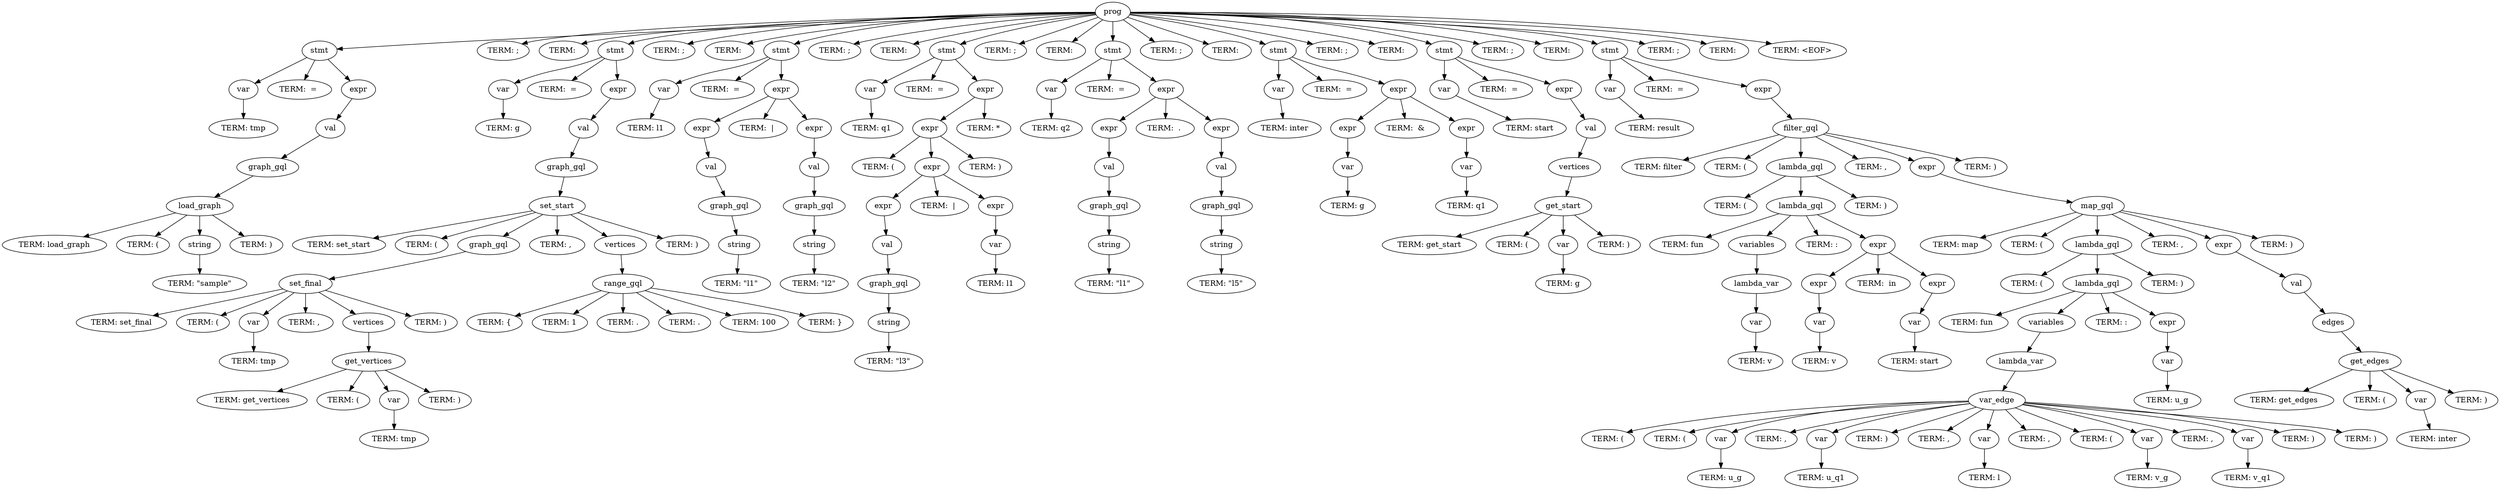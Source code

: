 digraph tree {
1 [label=prog];
1 -> 2;
2 [label=stmt];
2 -> 3;
3 [label=var];
3 -> 4;
4 [label="TERM: tmp"];
2 -> 5;
5 [label="TERM:  = "];
2 -> 6;
6 [label=expr];
6 -> 7;
7 [label=val];
7 -> 8;
8 [label=graph_gql];
8 -> 9;
9 [label=load_graph];
9 -> 10;
10 [label="TERM: load_graph"];
9 -> 11;
11 [label="TERM: ("];
9 -> 12;
12 [label=string];
12 -> 13;
13 [label="TERM: \"sample\""];
9 -> 14;
14 [label="TERM: )"];
1 -> 15;
15 [label="TERM: ;"];
1 -> 16;
16 [label="TERM: \n"];
1 -> 17;
17 [label=stmt];
17 -> 18;
18 [label=var];
18 -> 19;
19 [label="TERM: g"];
17 -> 20;
20 [label="TERM:  = "];
17 -> 21;
21 [label=expr];
21 -> 22;
22 [label=val];
22 -> 23;
23 [label=graph_gql];
23 -> 24;
24 [label=set_start];
24 -> 25;
25 [label="TERM: set_start"];
24 -> 26;
26 [label="TERM: ("];
24 -> 27;
27 [label=graph_gql];
27 -> 28;
28 [label=set_final];
28 -> 29;
29 [label="TERM: set_final"];
28 -> 30;
30 [label="TERM: ("];
28 -> 31;
31 [label=var];
31 -> 32;
32 [label="TERM: tmp"];
28 -> 33;
33 [label="TERM: , "];
28 -> 34;
34 [label=vertices];
34 -> 35;
35 [label=get_vertices];
35 -> 36;
36 [label="TERM: get_vertices"];
35 -> 37;
37 [label="TERM: ("];
35 -> 38;
38 [label=var];
38 -> 39;
39 [label="TERM: tmp"];
35 -> 40;
40 [label="TERM: )"];
28 -> 41;
41 [label="TERM: )"];
24 -> 42;
42 [label="TERM: , "];
24 -> 43;
43 [label=vertices];
43 -> 44;
44 [label=range_gql];
44 -> 45;
45 [label="TERM: {"];
44 -> 46;
46 [label="TERM: 1"];
44 -> 47;
47 [label="TERM: ."];
44 -> 48;
48 [label="TERM: ."];
44 -> 49;
49 [label="TERM: 100"];
44 -> 50;
50 [label="TERM: }"];
24 -> 51;
51 [label="TERM: )"];
1 -> 52;
52 [label="TERM: ;"];
1 -> 53;
53 [label="TERM: \n"];
1 -> 54;
54 [label=stmt];
54 -> 55;
55 [label=var];
55 -> 56;
56 [label="TERM: l1"];
54 -> 57;
57 [label="TERM:  = "];
54 -> 58;
58 [label=expr];
58 -> 59;
59 [label=expr];
59 -> 60;
60 [label=val];
60 -> 61;
61 [label=graph_gql];
61 -> 62;
62 [label=string];
62 -> 63;
63 [label="TERM: \"l1\""];
58 -> 64;
64 [label="TERM:  | "];
58 -> 65;
65 [label=expr];
65 -> 66;
66 [label=val];
66 -> 67;
67 [label=graph_gql];
67 -> 68;
68 [label=string];
68 -> 69;
69 [label="TERM: \"l2\""];
1 -> 70;
70 [label="TERM: ;"];
1 -> 71;
71 [label="TERM: \n"];
1 -> 72;
72 [label=stmt];
72 -> 73;
73 [label=var];
73 -> 74;
74 [label="TERM: q1"];
72 -> 75;
75 [label="TERM:  = "];
72 -> 76;
76 [label=expr];
76 -> 77;
77 [label=expr];
77 -> 78;
78 [label="TERM: ("];
77 -> 79;
79 [label=expr];
79 -> 80;
80 [label=expr];
80 -> 81;
81 [label=val];
81 -> 82;
82 [label=graph_gql];
82 -> 83;
83 [label=string];
83 -> 84;
84 [label="TERM: \"l3\""];
79 -> 85;
85 [label="TERM:  | "];
79 -> 86;
86 [label=expr];
86 -> 87;
87 [label=var];
87 -> 88;
88 [label="TERM: l1"];
77 -> 89;
89 [label="TERM: )"];
76 -> 90;
90 [label="TERM: *"];
1 -> 91;
91 [label="TERM: ;"];
1 -> 92;
92 [label="TERM: \n"];
1 -> 93;
93 [label=stmt];
93 -> 94;
94 [label=var];
94 -> 95;
95 [label="TERM: q2"];
93 -> 96;
96 [label="TERM:  = "];
93 -> 97;
97 [label=expr];
97 -> 98;
98 [label=expr];
98 -> 99;
99 [label=val];
99 -> 100;
100 [label=graph_gql];
100 -> 101;
101 [label=string];
101 -> 102;
102 [label="TERM: \"l1\""];
97 -> 103;
103 [label="TERM:  . "];
97 -> 104;
104 [label=expr];
104 -> 105;
105 [label=val];
105 -> 106;
106 [label=graph_gql];
106 -> 107;
107 [label=string];
107 -> 108;
108 [label="TERM: \"l5\""];
1 -> 109;
109 [label="TERM: ;"];
1 -> 110;
110 [label="TERM: \n"];
1 -> 111;
111 [label=stmt];
111 -> 112;
112 [label=var];
112 -> 113;
113 [label="TERM: inter"];
111 -> 114;
114 [label="TERM:  = "];
111 -> 115;
115 [label=expr];
115 -> 116;
116 [label=expr];
116 -> 117;
117 [label=var];
117 -> 118;
118 [label="TERM: g"];
115 -> 119;
119 [label="TERM:  & "];
115 -> 120;
120 [label=expr];
120 -> 121;
121 [label=var];
121 -> 122;
122 [label="TERM: q1"];
1 -> 123;
123 [label="TERM: ;"];
1 -> 124;
124 [label="TERM: \n"];
1 -> 125;
125 [label=stmt];
125 -> 126;
126 [label=var];
126 -> 127;
127 [label="TERM: start"];
125 -> 128;
128 [label="TERM:  = "];
125 -> 129;
129 [label=expr];
129 -> 130;
130 [label=val];
130 -> 131;
131 [label=vertices];
131 -> 132;
132 [label=get_start];
132 -> 133;
133 [label="TERM: get_start"];
132 -> 134;
134 [label="TERM: ("];
132 -> 135;
135 [label=var];
135 -> 136;
136 [label="TERM: g"];
132 -> 137;
137 [label="TERM: )"];
1 -> 138;
138 [label="TERM: ;"];
1 -> 139;
139 [label="TERM: \n"];
1 -> 140;
140 [label=stmt];
140 -> 141;
141 [label=var];
141 -> 142;
142 [label="TERM: result"];
140 -> 143;
143 [label="TERM:  = "];
140 -> 144;
144 [label=expr];
144 -> 145;
145 [label=filter_gql];
145 -> 146;
146 [label="TERM: filter"];
145 -> 147;
147 [label="TERM: ("];
145 -> 148;
148 [label=lambda_gql];
148 -> 149;
149 [label="TERM: ("];
148 -> 150;
150 [label=lambda_gql];
150 -> 151;
151 [label="TERM: fun "];
150 -> 152;
152 [label=variables];
152 -> 153;
153 [label=lambda_var];
153 -> 154;
154 [label=var];
154 -> 155;
155 [label="TERM: v"];
150 -> 156;
156 [label="TERM: : "];
150 -> 157;
157 [label=expr];
157 -> 158;
158 [label=expr];
158 -> 159;
159 [label=var];
159 -> 160;
160 [label="TERM: v"];
157 -> 161;
161 [label="TERM:  in "];
157 -> 162;
162 [label=expr];
162 -> 163;
163 [label=var];
163 -> 164;
164 [label="TERM: start"];
148 -> 165;
165 [label="TERM: )"];
145 -> 166;
166 [label="TERM: , "];
145 -> 167;
167 [label=expr];
167 -> 168;
168 [label=map_gql];
168 -> 169;
169 [label="TERM: map"];
168 -> 170;
170 [label="TERM: ("];
168 -> 171;
171 [label=lambda_gql];
171 -> 172;
172 [label="TERM: ("];
171 -> 173;
173 [label=lambda_gql];
173 -> 174;
174 [label="TERM: fun "];
173 -> 175;
175 [label=variables];
175 -> 176;
176 [label=lambda_var];
176 -> 177;
177 [label=var_edge];
177 -> 178;
178 [label="TERM: ("];
177 -> 179;
179 [label="TERM: ("];
177 -> 180;
180 [label=var];
180 -> 181;
181 [label="TERM: u_g"];
177 -> 182;
182 [label="TERM: ,"];
177 -> 183;
183 [label=var];
183 -> 184;
184 [label="TERM: u_q1"];
177 -> 185;
185 [label="TERM: )"];
177 -> 186;
186 [label="TERM: ,"];
177 -> 187;
187 [label=var];
187 -> 188;
188 [label="TERM: l"];
177 -> 189;
189 [label="TERM: ,"];
177 -> 190;
190 [label="TERM: ("];
177 -> 191;
191 [label=var];
191 -> 192;
192 [label="TERM: v_g"];
177 -> 193;
193 [label="TERM: ,"];
177 -> 194;
194 [label=var];
194 -> 195;
195 [label="TERM: v_q1"];
177 -> 196;
196 [label="TERM: )"];
177 -> 197;
197 [label="TERM: )"];
173 -> 198;
198 [label="TERM: : "];
173 -> 199;
199 [label=expr];
199 -> 200;
200 [label=var];
200 -> 201;
201 [label="TERM: u_g"];
171 -> 202;
202 [label="TERM: )"];
168 -> 203;
203 [label="TERM: , "];
168 -> 204;
204 [label=expr];
204 -> 205;
205 [label=val];
205 -> 206;
206 [label=edges];
206 -> 207;
207 [label=get_edges];
207 -> 208;
208 [label="TERM: get_edges"];
207 -> 209;
209 [label="TERM: ("];
207 -> 210;
210 [label=var];
210 -> 211;
211 [label="TERM: inter"];
207 -> 212;
212 [label="TERM: )"];
168 -> 213;
213 [label="TERM: )"];
145 -> 214;
214 [label="TERM: )"];
1 -> 215;
215 [label="TERM: ;"];
1 -> 216;
216 [label="TERM: \n"];
1 -> 217;
217 [label="TERM: <EOF>"];
}
